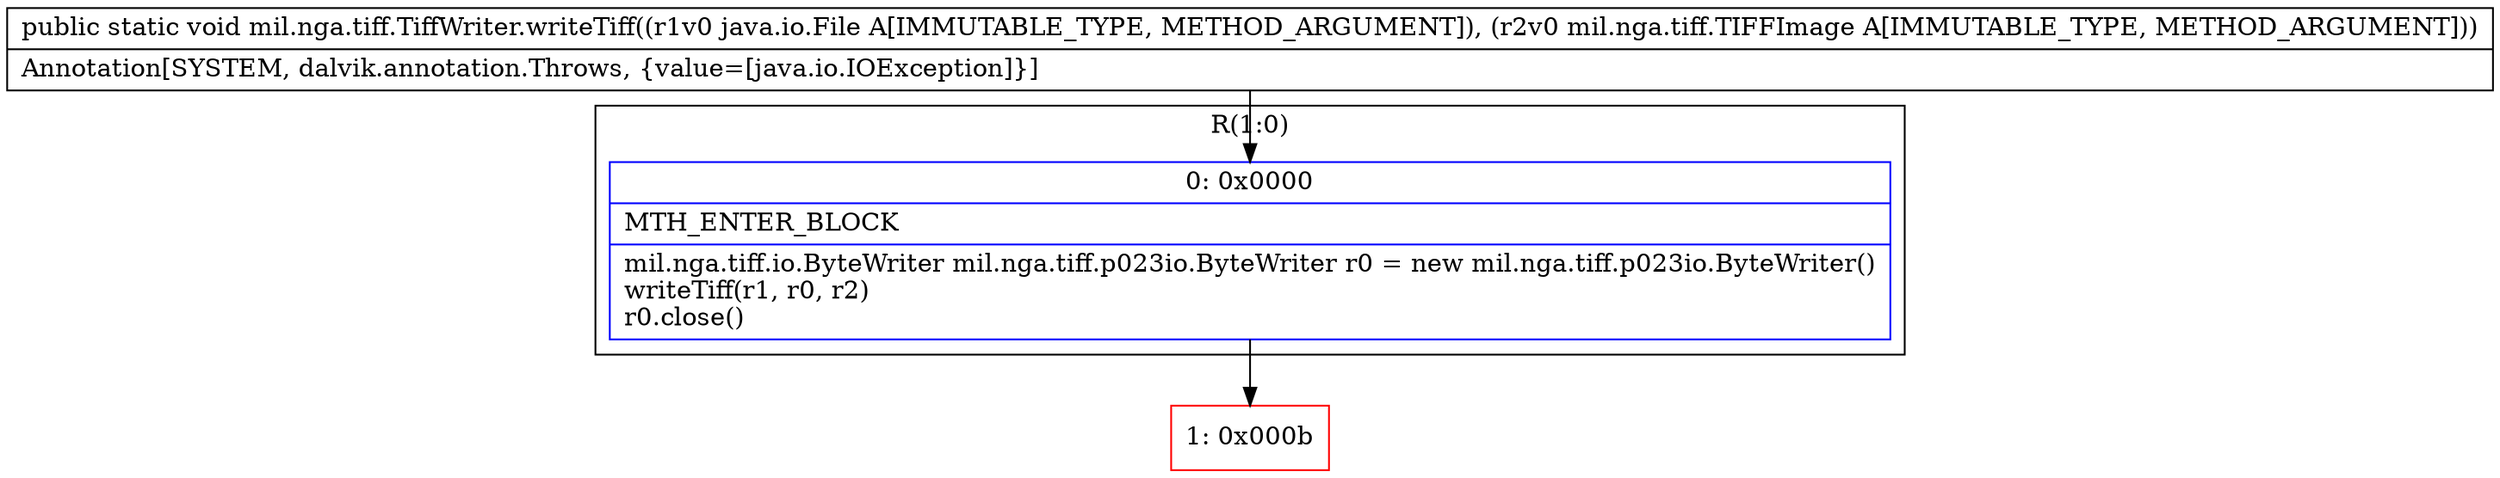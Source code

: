 digraph "CFG formil.nga.tiff.TiffWriter.writeTiff(Ljava\/io\/File;Lmil\/nga\/tiff\/TIFFImage;)V" {
subgraph cluster_Region_1254870623 {
label = "R(1:0)";
node [shape=record,color=blue];
Node_0 [shape=record,label="{0\:\ 0x0000|MTH_ENTER_BLOCK\l|mil.nga.tiff.io.ByteWriter mil.nga.tiff.p023io.ByteWriter r0 = new mil.nga.tiff.p023io.ByteWriter()\lwriteTiff(r1, r0, r2)\lr0.close()\l}"];
}
Node_1 [shape=record,color=red,label="{1\:\ 0x000b}"];
MethodNode[shape=record,label="{public static void mil.nga.tiff.TiffWriter.writeTiff((r1v0 java.io.File A[IMMUTABLE_TYPE, METHOD_ARGUMENT]), (r2v0 mil.nga.tiff.TIFFImage A[IMMUTABLE_TYPE, METHOD_ARGUMENT]))  | Annotation[SYSTEM, dalvik.annotation.Throws, \{value=[java.io.IOException]\}]\l}"];
MethodNode -> Node_0;
Node_0 -> Node_1;
}

